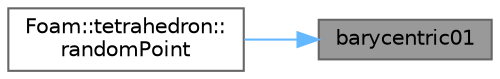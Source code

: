 digraph "barycentric01"
{
 // LATEX_PDF_SIZE
  bgcolor="transparent";
  edge [fontname=Helvetica,fontsize=10,labelfontname=Helvetica,labelfontsize=10];
  node [fontname=Helvetica,fontsize=10,shape=box,height=0.2,width=0.4];
  rankdir="RL";
  Node1 [id="Node000001",label="barycentric01",height=0.2,width=0.4,color="gray40", fillcolor="grey60", style="filled", fontcolor="black",tooltip=" "];
  Node1 -> Node2 [id="edge1_Node000001_Node000002",dir="back",color="steelblue1",style="solid",tooltip=" "];
  Node2 [id="Node000002",label="Foam::tetrahedron::\lrandomPoint",height=0.2,width=0.4,color="grey40", fillcolor="white", style="filled",URL="$classFoam_1_1tetrahedron.html#ab7ab51653cc6b4c1050b733a54aeda57",tooltip=" "];
}
